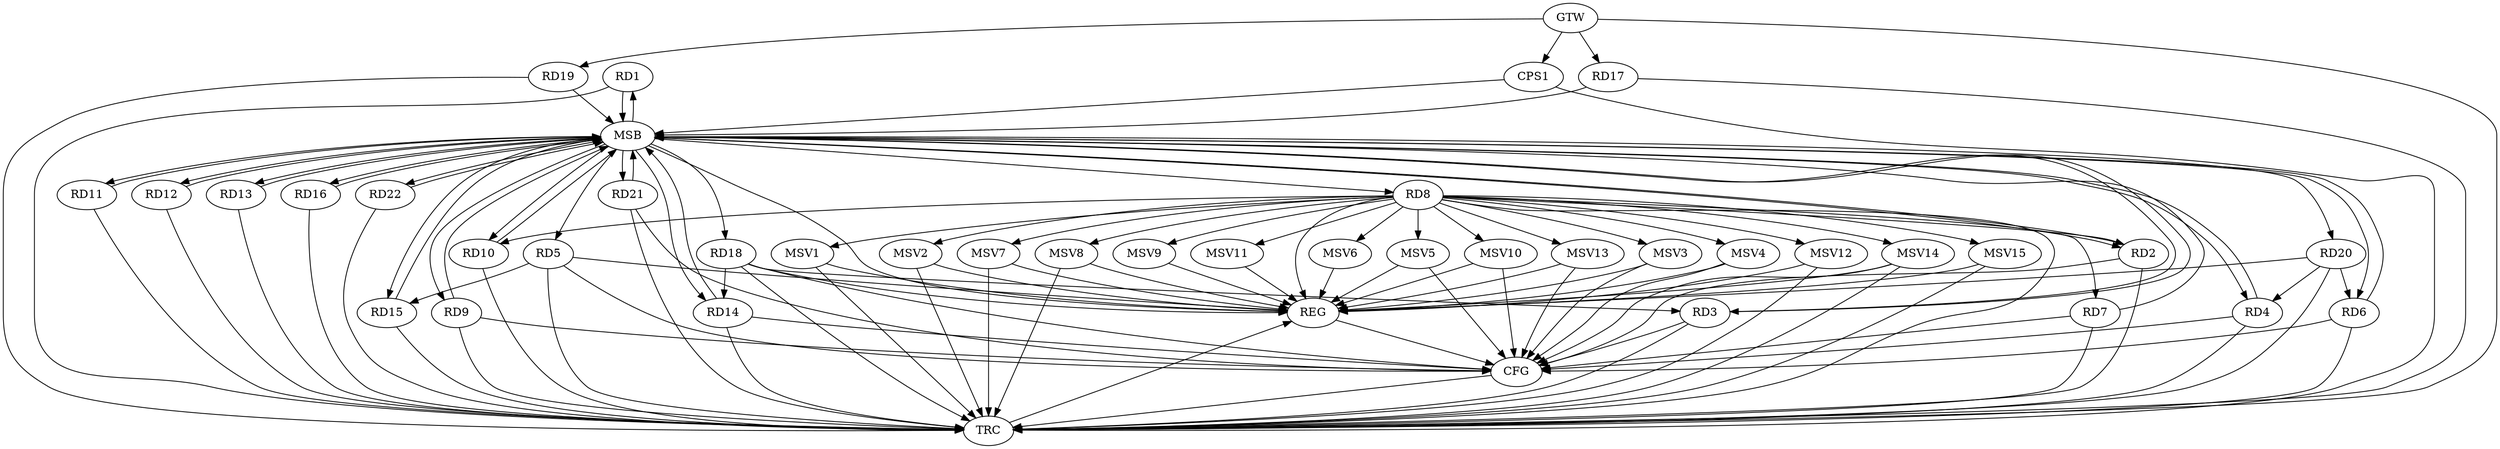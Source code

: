 strict digraph G {
  RD1 [ label="RD1" ];
  RD2 [ label="RD2" ];
  RD3 [ label="RD3" ];
  RD4 [ label="RD4" ];
  RD5 [ label="RD5" ];
  RD6 [ label="RD6" ];
  RD7 [ label="RD7" ];
  RD8 [ label="RD8" ];
  RD9 [ label="RD9" ];
  RD10 [ label="RD10" ];
  RD11 [ label="RD11" ];
  RD12 [ label="RD12" ];
  RD13 [ label="RD13" ];
  RD14 [ label="RD14" ];
  RD15 [ label="RD15" ];
  RD16 [ label="RD16" ];
  RD17 [ label="RD17" ];
  RD18 [ label="RD18" ];
  RD19 [ label="RD19" ];
  RD20 [ label="RD20" ];
  RD21 [ label="RD21" ];
  RD22 [ label="RD22" ];
  CPS1 [ label="CPS1" ];
  GTW [ label="GTW" ];
  REG [ label="REG" ];
  MSB [ label="MSB" ];
  CFG [ label="CFG" ];
  TRC [ label="TRC" ];
  MSV1 [ label="MSV1" ];
  MSV2 [ label="MSV2" ];
  MSV3 [ label="MSV3" ];
  MSV4 [ label="MSV4" ];
  MSV5 [ label="MSV5" ];
  MSV6 [ label="MSV6" ];
  MSV7 [ label="MSV7" ];
  MSV8 [ label="MSV8" ];
  MSV9 [ label="MSV9" ];
  MSV10 [ label="MSV10" ];
  MSV11 [ label="MSV11" ];
  MSV12 [ label="MSV12" ];
  MSV13 [ label="MSV13" ];
  MSV14 [ label="MSV14" ];
  MSV15 [ label="MSV15" ];
  RD8 -> RD2;
  RD18 -> RD3;
  RD20 -> RD4;
  RD5 -> RD15;
  RD20 -> RD6;
  RD8 -> RD7;
  RD8 -> RD10;
  RD18 -> RD14;
  GTW -> RD17;
  GTW -> RD19;
  GTW -> CPS1;
  RD5 -> REG;
  RD8 -> REG;
  RD18 -> REG;
  RD20 -> REG;
  RD1 -> MSB;
  MSB -> RD11;
  MSB -> REG;
  RD2 -> MSB;
  MSB -> RD4;
  MSB -> RD15;
  MSB -> RD18;
  RD3 -> MSB;
  MSB -> RD2;
  MSB -> RD6;
  RD4 -> MSB;
  MSB -> RD3;
  MSB -> RD12;
  RD6 -> MSB;
  RD7 -> MSB;
  RD9 -> MSB;
  RD10 -> MSB;
  RD11 -> MSB;
  RD12 -> MSB;
  MSB -> RD1;
  MSB -> RD9;
  RD13 -> MSB;
  MSB -> RD5;
  MSB -> RD14;
  RD14 -> MSB;
  MSB -> RD16;
  RD15 -> MSB;
  RD16 -> MSB;
  MSB -> RD21;
  RD17 -> MSB;
  MSB -> RD8;
  MSB -> RD13;
  MSB -> RD20;
  RD19 -> MSB;
  MSB -> RD22;
  RD21 -> MSB;
  RD22 -> MSB;
  MSB -> RD10;
  CPS1 -> MSB;
  RD6 -> CFG;
  RD2 -> CFG;
  RD14 -> CFG;
  RD9 -> CFG;
  RD3 -> CFG;
  RD7 -> CFG;
  RD18 -> CFG;
  RD4 -> CFG;
  RD5 -> CFG;
  RD21 -> CFG;
  REG -> CFG;
  RD1 -> TRC;
  RD2 -> TRC;
  RD3 -> TRC;
  RD4 -> TRC;
  RD5 -> TRC;
  RD6 -> TRC;
  RD7 -> TRC;
  RD8 -> TRC;
  RD9 -> TRC;
  RD10 -> TRC;
  RD11 -> TRC;
  RD12 -> TRC;
  RD13 -> TRC;
  RD14 -> TRC;
  RD15 -> TRC;
  RD16 -> TRC;
  RD17 -> TRC;
  RD18 -> TRC;
  RD19 -> TRC;
  RD20 -> TRC;
  RD21 -> TRC;
  RD22 -> TRC;
  CPS1 -> TRC;
  GTW -> TRC;
  CFG -> TRC;
  TRC -> REG;
  RD8 -> MSV1;
  MSV1 -> REG;
  MSV1 -> TRC;
  RD8 -> MSV2;
  RD8 -> MSV3;
  MSV2 -> REG;
  MSV2 -> TRC;
  MSV3 -> REG;
  MSV3 -> CFG;
  RD8 -> MSV4;
  MSV4 -> REG;
  MSV4 -> CFG;
  RD8 -> MSV5;
  RD8 -> MSV6;
  MSV5 -> REG;
  MSV5 -> CFG;
  MSV6 -> REG;
  RD8 -> MSV7;
  MSV7 -> REG;
  MSV7 -> TRC;
  RD8 -> MSV8;
  MSV8 -> REG;
  MSV8 -> TRC;
  RD8 -> MSV9;
  RD8 -> MSV10;
  MSV9 -> REG;
  MSV10 -> REG;
  MSV10 -> CFG;
  RD8 -> MSV11;
  RD8 -> MSV12;
  MSV11 -> REG;
  MSV12 -> REG;
  MSV12 -> TRC;
  RD8 -> MSV13;
  MSV13 -> REG;
  MSV13 -> CFG;
  RD8 -> MSV14;
  RD8 -> MSV15;
  MSV14 -> REG;
  MSV14 -> TRC;
  MSV14 -> CFG;
  MSV15 -> REG;
  MSV15 -> TRC;
}
